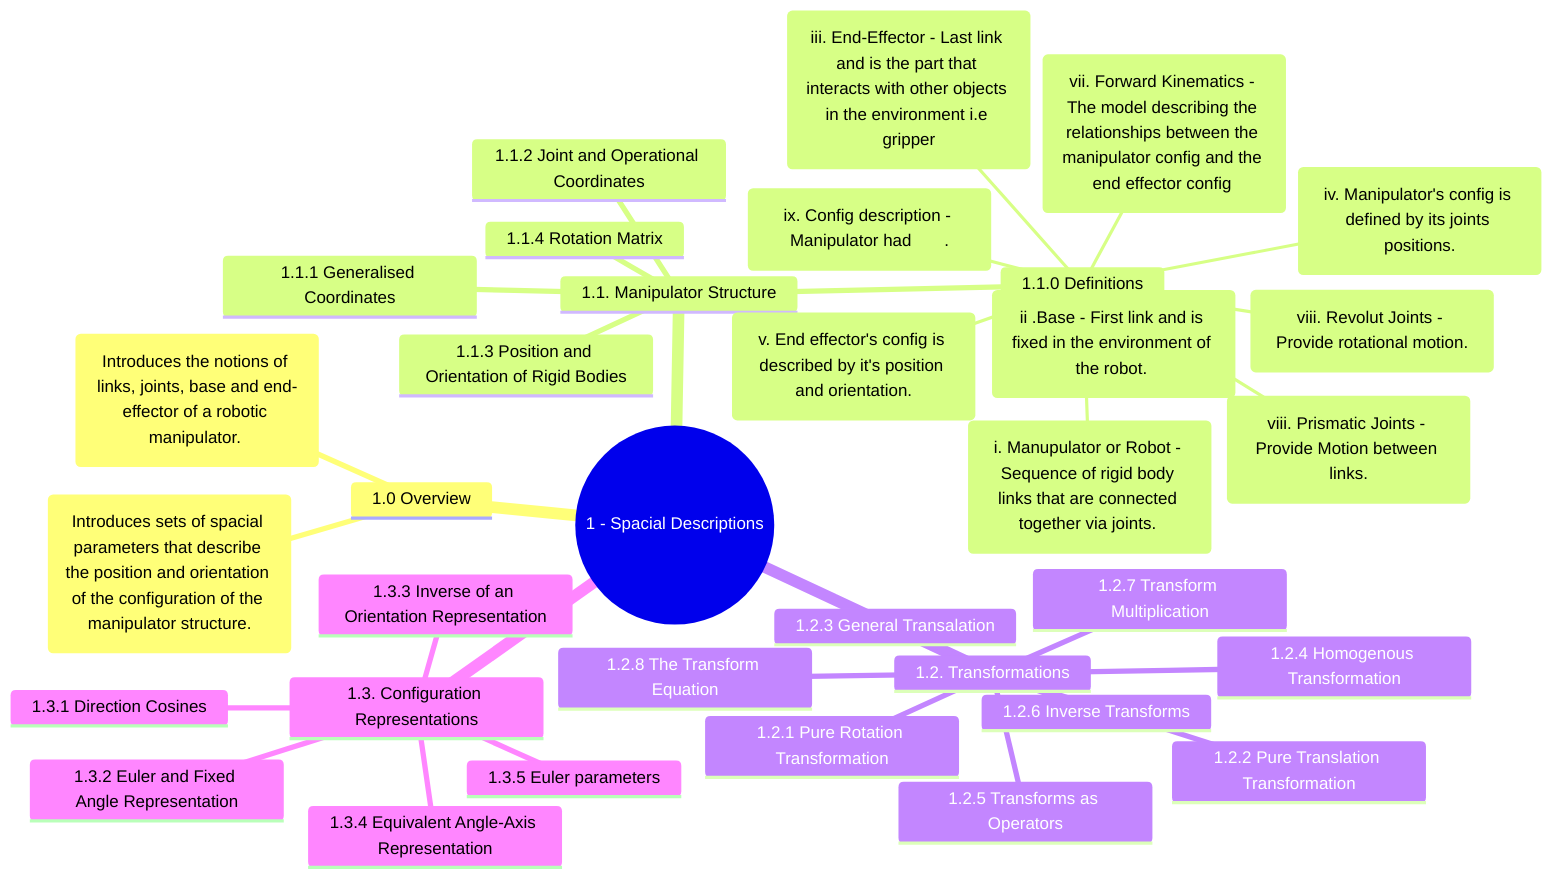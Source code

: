 mindmap
  root((1 - Spacial Descriptions ))
    
    1.0 Overview
        block-beta id1("Introduces the notions of links, joints, base and end-effector of a robotic manipulator. ")
        block-beta id1("Introduces sets of spacial parameters that describe the position and orientation of the configuration of the manipulator structure.")

    1.1. Manipulator Structure
        1.1.0 Definitions
            block-beta id1("i. Manupulator or Robot - Sequence of rigid body links that are connected together via joints. ")
            block-beta id1("ii .Base - First link and is fixed in the environment of the robot. ")
            block-beta id1("iii. End-Effector - Last link and is the part that interacts with other objects in the environment i.e gripper")

            block-beta id1("iv. Manipulator's config is defined by its joints positions.")
            block-beta id1("v. End effector's config is described by it's position and orientation.")
            block-beta id1("vii. Forward Kinematics - The model describing the relationships between the manipulator config and the end effector config ")

            block-beta id1("viii. Prismatic Joints - Provide Motion between links.")
            block-beta id1("viii. Revolut Joints - Provide rotational motion.")

            block-beta id1("ix. Config description - Manipulator had       .")

        1.1.1 Generalised Coordinates
        1.1.2 Joint and Operational Coordinates
        1.1.3 Position and Orientation of Rigid Bodies
        1.1.4 Rotation Matrix
    1.2. Transformations
        1.2.1 Pure Rotation Transformation
        1.2.2 Pure Translation Transformation
        1.2.3 General Transalation
        1.2.4 Homogenous Transformation
        1.2.5 Transforms as Operators
        1.2.6 Inverse Transforms
        1.2.7 Transform Multiplication
        1.2.8 The Transform Equation
    1.3. Configuration Representations
                1.3.1 Direction Cosines
                1.3.2 Euler and Fixed Angle Representation
                1.3.3 Inverse of an Orientation Representation
                1.3.4 Equivalent Angle-Axis Representation
                1.3.5 Euler parameters
